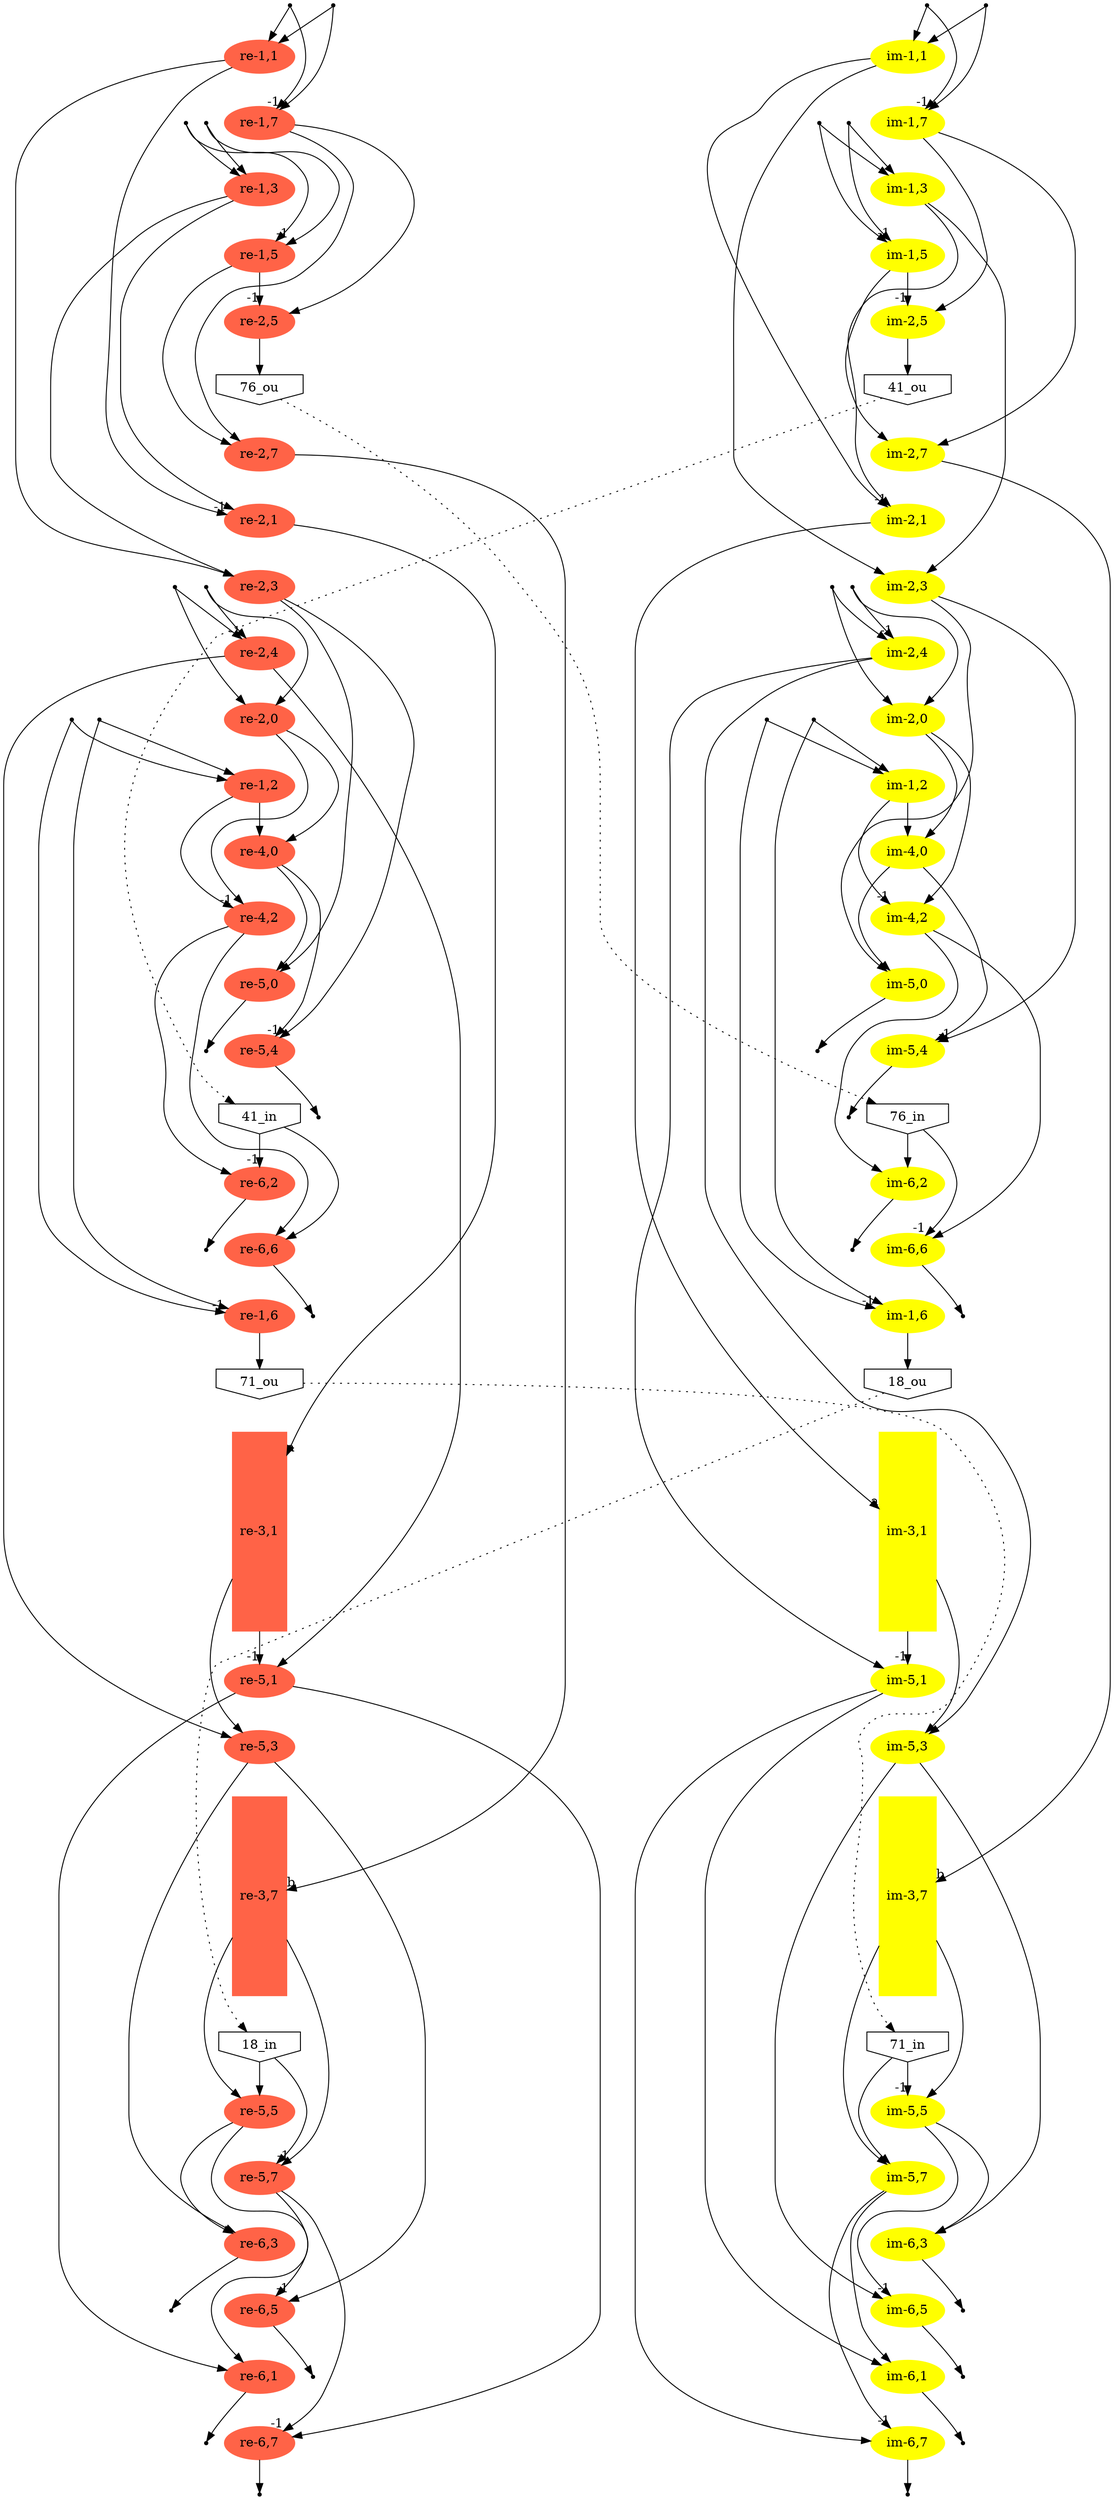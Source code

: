 digraph g
{

  /* list of nodes */
  "18_in" [shape="invhouse"];
  "18_ou" [shape="invhouse"];
  "41_in" [shape="invhouse"];
  "41_ou" [shape="invhouse"];
  "71_in" [shape="invhouse"];
  "71_ou" [shape="invhouse"];
  "76_in" [shape="invhouse"];
  "76_ou" [shape="invhouse"];
  "im-0,0" [shape="point"];
  "im-0,1" [shape="point"];
  "im-0,2" [shape="point"];
  "im-0,3" [shape="point"];
  "im-0,4" [shape="point"];
  "im-0,5" [shape="point"];
  "im-0,6" [shape="point"];
  "im-0,7" [shape="point"];
  "im-1,1" [color="yellow",shape="oval",style="filled"];
  "im-1,2" [color="yellow",shape="oval",style="filled"];
  "im-1,3" [color="yellow",shape="oval",style="filled"];
  "im-1,5" [color="yellow",shape="oval",style="filled"];
  "im-1,6" [color="yellow",shape="oval",style="filled"];
  "im-1,7" [color="yellow",shape="oval",style="filled"];
  "im-2,0" [color="yellow",shape="oval",style="filled"];
  "im-2,1" [color="yellow",shape="oval",style="filled"];
  "im-2,3" [color="yellow",shape="oval",style="filled"];
  "im-2,4" [color="yellow",shape="oval",style="filled"];
  "im-2,5" [color="yellow",shape="oval",style="filled"];
  "im-2,7" [color="yellow",shape="oval",style="filled"];
  "im-3,1" [color="yellow",height="3",shape="box",style="filled"];
  "im-3,7" [color="yellow",height="3",shape="box",style="filled"];
  "im-4,0" [color="yellow",shape="oval",style="filled"];
  "im-4,2" [color="yellow",shape="oval",style="filled"];
  "im-5,0" [color="yellow",shape="oval",style="filled"];
  "im-5,1" [color="yellow",shape="oval",style="filled"];
  "im-5,3" [color="yellow",shape="oval",style="filled"];
  "im-5,4" [color="yellow",shape="oval",style="filled"];
  "im-5,5" [color="yellow",shape="oval",style="filled"];
  "im-5,7" [color="yellow",shape="oval",style="filled"];
  "im-6,1" [color="yellow",shape="oval",style="filled"];
  "im-6,2" [color="yellow",shape="oval",style="filled"];
  "im-6,3" [color="yellow",shape="oval",style="filled"];
  "im-6,5" [color="yellow",shape="oval",style="filled"];
  "im-6,6" [color="yellow",shape="oval",style="filled"];
  "im-6,7" [color="yellow",shape="oval",style="filled"];
  "im-7,0" [shape="point"];
  "im-7,1" [shape="point"];
  "im-7,2" [shape="point"];
  "im-7,3" [shape="point"];
  "im-7,4" [shape="point"];
  "im-7,5" [shape="point"];
  "im-7,6" [shape="point"];
  "im-7,7" [shape="point"];
  "re-0,0" [shape="point"];
  "re-0,1" [shape="point"];
  "re-0,2" [shape="point"];
  "re-0,3" [shape="point"];
  "re-0,4" [shape="point"];
  "re-0,5" [shape="point"];
  "re-0,6" [shape="point"];
  "re-0,7" [shape="point"];
  "re-1,1" [color="tomato",shape="oval",style="filled"];
  "re-1,2" [color="tomato",shape="oval",style="filled"];
  "re-1,3" [color="tomato",shape="oval",style="filled"];
  "re-1,5" [color="tomato",shape="oval",style="filled"];
  "re-1,6" [color="tomato",shape="oval",style="filled"];
  "re-1,7" [color="tomato",shape="oval",style="filled"];
  "re-2,0" [color="tomato",shape="oval",style="filled"];
  "re-2,1" [color="tomato",shape="oval",style="filled"];
  "re-2,3" [color="tomato",shape="oval",style="filled"];
  "re-2,4" [color="tomato",shape="oval",style="filled"];
  "re-2,5" [color="tomato",shape="oval",style="filled"];
  "re-2,7" [color="tomato",shape="oval",style="filled"];
  "re-3,1" [color="tomato",height="3",shape="box",style="filled"];
  "re-3,7" [color="tomato",height="3",shape="box",style="filled"];
  "re-4,0" [color="tomato",shape="oval",style="filled"];
  "re-4,2" [color="tomato",shape="oval",style="filled"];
  "re-5,0" [color="tomato",shape="oval",style="filled"];
  "re-5,1" [color="tomato",shape="oval",style="filled"];
  "re-5,3" [color="tomato",shape="oval",style="filled"];
  "re-5,4" [color="tomato",shape="oval",style="filled"];
  "re-5,5" [color="tomato",shape="oval",style="filled"];
  "re-5,7" [color="tomato",shape="oval",style="filled"];
  "re-6,1" [color="tomato",shape="oval",style="filled"];
  "re-6,2" [color="tomato",shape="oval",style="filled"];
  "re-6,3" [color="tomato",shape="oval",style="filled"];
  "re-6,5" [color="tomato",shape="oval",style="filled"];
  "re-6,6" [color="tomato",shape="oval",style="filled"];
  "re-6,7" [color="tomato",shape="oval",style="filled"];
  "re-7,0" [shape="point"];
  "re-7,1" [shape="point"];
  "re-7,2" [shape="point"];
  "re-7,3" [shape="point"];
  "re-7,4" [shape="point"];
  "re-7,5" [shape="point"];
  "re-7,6" [shape="point"];
  "re-7,7" [shape="point"];

  /* list of edges */
  "18_in" -> "re-5,5" [headlabel = "",weight = "100"];
  "18_in" -> "re-5,7" [headlabel = "-1"];
  "18_ou" -> "18_in" [constraint = "false",style = "dotted"];
  "18_ou" -> "im-3,1" [style = "invis",weight = "100"];
  "41_in" -> "re-6,2" [headlabel = "-1",weight = "100"];
  "41_in" -> "re-6,6" [headlabel = ""];
  "41_ou" -> "41_in" [constraint = "false",style = "dotted"];
  "41_ou" -> "im-2,7" [style = "invis",weight = "100"];
  "71_in" -> "im-5,5" [headlabel = "-1",weight = "100"];
  "71_in" -> "im-5,7" [headlabel = ""];
  "71_ou" -> "71_in" [constraint = "false",style = "dotted"];
  "71_ou" -> "re-3,1" [style = "invis",weight = "100"];
  "76_in" -> "im-6,2" [headlabel = "",weight = "100"];
  "76_in" -> "im-6,6" [headlabel = "-1"];
  "76_ou" -> "76_in" [constraint = "false",style = "dotted"];
  "76_ou" -> "re-2,7" [style = "invis",weight = "100"];
  "im-0,0" -> "im-2,0";
  "im-0,0" -> "im-2,4";
  "im-0,1" -> "im-1,1";
  "im-0,1" -> "im-1,7";
  "im-0,2" -> "im-1,2";
  "im-0,2" -> "im-1,6";
  "im-0,3" -> "im-1,3";
  "im-0,3" -> "im-1,5";
  "im-0,4" -> "im-2,0";
  "im-0,4" -> "im-2,4" [headlabel = "-1"];
  "im-0,5" -> "im-1,3";
  "im-0,5" -> "im-1,5" [headlabel = "-1"];
  "im-0,6" -> "im-1,2";
  "im-0,6" -> "im-1,6" [headlabel = "-1"];
  "im-0,7" -> "im-1,1";
  "im-0,7" -> "im-1,7" [headlabel = "-1"];
  "im-1,1" -> "im-1,7" [style = "invis",weight = "100"];
  "im-1,1" -> "im-2,1" [headlabel = "-1"];
  "im-1,1" -> "im-2,3";
  "im-1,2" -> "im-4,0" [weight = "100"];
  "im-1,2" -> "im-4,2" [headlabel = "-1"];
  "im-1,3" -> "im-1,5" [style = "invis",weight = "100"];
  "im-1,3" -> "im-2,1";
  "im-1,3" -> "im-2,3";
  "im-1,5" -> "im-2,5" [headlabel = "-1",weight = "100"];
  "im-1,5" -> "im-2,7";
  "im-1,6" -> "18_ou" [weight = "100"];
  "im-1,7" -> "im-1,3" [style = "invis",weight = "100"];
  "im-1,7" -> "im-2,5";
  "im-1,7" -> "im-2,7";
  "im-2,0" -> "im-1,2" [style = "invis",weight = "100"];
  "im-2,0" -> "im-4,0";
  "im-2,0" -> "im-4,2";
  "im-2,1" -> "im-2,3" [style = "invis",weight = "100"];
  "im-2,1" -> "im-3,1" [headlabel = "a"];
  "im-2,3" -> "im-2,4" [style = "invis",weight = "100"];
  "im-2,3" -> "im-5,0";
  "im-2,3" -> "im-5,4" [headlabel = "-1"];
  "im-2,4" -> "im-2,0" [style = "invis",weight = "100"];
  "im-2,4" -> "im-5,1";
  "im-2,4" -> "im-5,3";
  "im-2,5" -> "41_ou" [weight = "100"];
  "im-2,7" -> "im-2,1" [style = "invis",weight = "100"];
  "im-2,7" -> "im-3,7" [headlabel = "b"];
  "im-3,1" -> "im-5,1" [headlabel = "-1",weight = "100"];
  "im-3,1" -> "im-5,3";
  "im-3,7" -> "71_in" [style = "invis",weight = "100"];
  "im-3,7" -> "im-5,5" [weight = "1"];
  "im-3,7" -> "im-5,7";
  "im-4,0" -> "im-4,2" [style = "invis",weight = "100"];
  "im-4,0" -> "im-5,0";
  "im-4,0" -> "im-5,4";
  "im-4,2" -> "im-5,0" [style = "invis",weight = "100"];
  "im-4,2" -> "im-6,2";
  "im-4,2" -> "im-6,6";
  "im-5,0" -> "im-5,4" [style = "invis",weight = "100"];
  "im-5,0" -> "im-7,0";
  "im-5,1" -> "im-5,3" [style = "invis",weight = "100"];
  "im-5,1" -> "im-6,1";
  "im-5,1" -> "im-6,7";
  "im-5,3" -> "im-3,7" [style = "invis",weight = "100"];
  "im-5,3" -> "im-6,3";
  "im-5,3" -> "im-6,5";
  "im-5,4" -> "76_in" [style = "invis",weight = "100"];
  "im-5,4" -> "im-7,4";
  "im-5,5" -> "im-5,7" [style = "invis",weight = "100"];
  "im-5,5" -> "im-6,3";
  "im-5,5" -> "im-6,5" [headlabel = "-1"];
  "im-5,7" -> "im-6,1";
  "im-5,7" -> "im-6,3" [style = "invis",weight = "100"];
  "im-5,7" -> "im-6,7" [headlabel = "-1"];
  "im-6,1" -> "im-6,7" [style = "invis",weight = "100"];
  "im-6,1" -> "im-7,1";
  "im-6,2" -> "im-6,6" [style = "invis",weight = "100"];
  "im-6,2" -> "im-7,2";
  "im-6,3" -> "im-6,5" [style = "invis",weight = "100"];
  "im-6,3" -> "im-7,3";
  "im-6,5" -> "im-6,1" [style = "invis",weight = "100"];
  "im-6,5" -> "im-7,5";
  "im-6,6" -> "im-1,6" [style = "invis",weight = "100"];
  "im-6,6" -> "im-7,6";
  "im-6,7" -> "im-7,7";
  "re-0,0" -> "re-2,0";
  "re-0,0" -> "re-2,4";
  "re-0,1" -> "re-1,1";
  "re-0,1" -> "re-1,7";
  "re-0,2" -> "re-1,2";
  "re-0,2" -> "re-1,6";
  "re-0,3" -> "re-1,3";
  "re-0,3" -> "re-1,5";
  "re-0,4" -> "re-2,0";
  "re-0,4" -> "re-2,4" [headlabel = "-1"];
  "re-0,5" -> "re-1,3";
  "re-0,5" -> "re-1,5" [headlabel = "-1"];
  "re-0,6" -> "re-1,2";
  "re-0,6" -> "re-1,6" [headlabel = "-1"];
  "re-0,7" -> "re-1,1";
  "re-0,7" -> "re-1,7" [headlabel = "-1"];
  "re-1,1" -> "re-1,7" [style = "invis",weight = "100"];
  "re-1,1" -> "re-2,1" [headlabel = "-1"];
  "re-1,1" -> "re-2,3";
  "re-1,2" -> "re-4,0" [weight = "100"];
  "re-1,2" -> "re-4,2" [headlabel = "-1"];
  "re-1,3" -> "re-1,5" [style = "invis",weight = "100"];
  "re-1,3" -> "re-2,1";
  "re-1,3" -> "re-2,3";
  "re-1,5" -> "re-2,5" [headlabel = "-1",weight = "100"];
  "re-1,5" -> "re-2,7";
  "re-1,6" -> "71_ou" [weight = "100"];
  "re-1,7" -> "re-1,3" [style = "invis",weight = "100"];
  "re-1,7" -> "re-2,5";
  "re-1,7" -> "re-2,7";
  "re-2,0" -> "re-1,2" [style = "invis",weight = "100"];
  "re-2,0" -> "re-4,0";
  "re-2,0" -> "re-4,2";
  "re-2,1" -> "re-2,3" [style = "invis",weight = "100"];
  "re-2,1" -> "re-3,1" [headlabel = "a"];
  "re-2,3" -> "re-2,4" [style = "invis",weight = "100"];
  "re-2,3" -> "re-5,0";
  "re-2,3" -> "re-5,4" [headlabel = "-1"];
  "re-2,4" -> "re-2,0" [style = "invis",weight = "100"];
  "re-2,4" -> "re-5,1";
  "re-2,4" -> "re-5,3";
  "re-2,5" -> "76_ou" [weight = "100"];
  "re-2,7" -> "re-2,1" [style = "invis",weight = "100"];
  "re-2,7" -> "re-3,7" [headlabel = "b"];
  "re-3,1" -> "re-5,1" [headlabel = "-1",weight = "100"];
  "re-3,1" -> "re-5,3";
  "re-3,7" -> "18_in" [style = "invis",weight = "100"];
  "re-3,7" -> "re-5,5" [weight = "1"];
  "re-3,7" -> "re-5,7";
  "re-4,0" -> "re-4,2" [style = "invis",weight = "100"];
  "re-4,0" -> "re-5,0";
  "re-4,0" -> "re-5,4";
  "re-4,2" -> "re-5,0" [style = "invis",weight = "100"];
  "re-4,2" -> "re-6,2";
  "re-4,2" -> "re-6,6";
  "re-5,0" -> "re-5,4" [style = "invis",weight = "100"];
  "re-5,0" -> "re-7,0";
  "re-5,1" -> "re-5,3" [style = "invis",weight = "100"];
  "re-5,1" -> "re-6,1";
  "re-5,1" -> "re-6,7";
  "re-5,3" -> "re-3,7" [style = "invis",weight = "100"];
  "re-5,3" -> "re-6,3";
  "re-5,3" -> "re-6,5";
  "re-5,4" -> "41_in" [style = "invis",weight = "100"];
  "re-5,4" -> "re-7,4";
  "re-5,5" -> "re-5,7" [style = "invis",weight = "100"];
  "re-5,5" -> "re-6,3";
  "re-5,5" -> "re-6,5" [headlabel = "-1"];
  "re-5,7" -> "re-6,1";
  "re-5,7" -> "re-6,3" [style = "invis",weight = "100"];
  "re-5,7" -> "re-6,7" [headlabel = "-1"];
  "re-6,1" -> "re-6,7" [style = "invis",weight = "100"];
  "re-6,1" -> "re-7,1";
  "re-6,2" -> "re-6,6" [style = "invis",weight = "100"];
  "re-6,2" -> "re-7,2";
  "re-6,3" -> "re-6,5" [style = "invis",weight = "100"];
  "re-6,3" -> "re-7,3";
  "re-6,5" -> "re-6,1" [style = "invis",weight = "100"];
  "re-6,5" -> "re-7,5";
  "re-6,6" -> "re-1,6" [style = "invis",weight = "100"];
  "re-6,6" -> "re-7,6";
  "re-6,7" -> "re-7,7";
}
